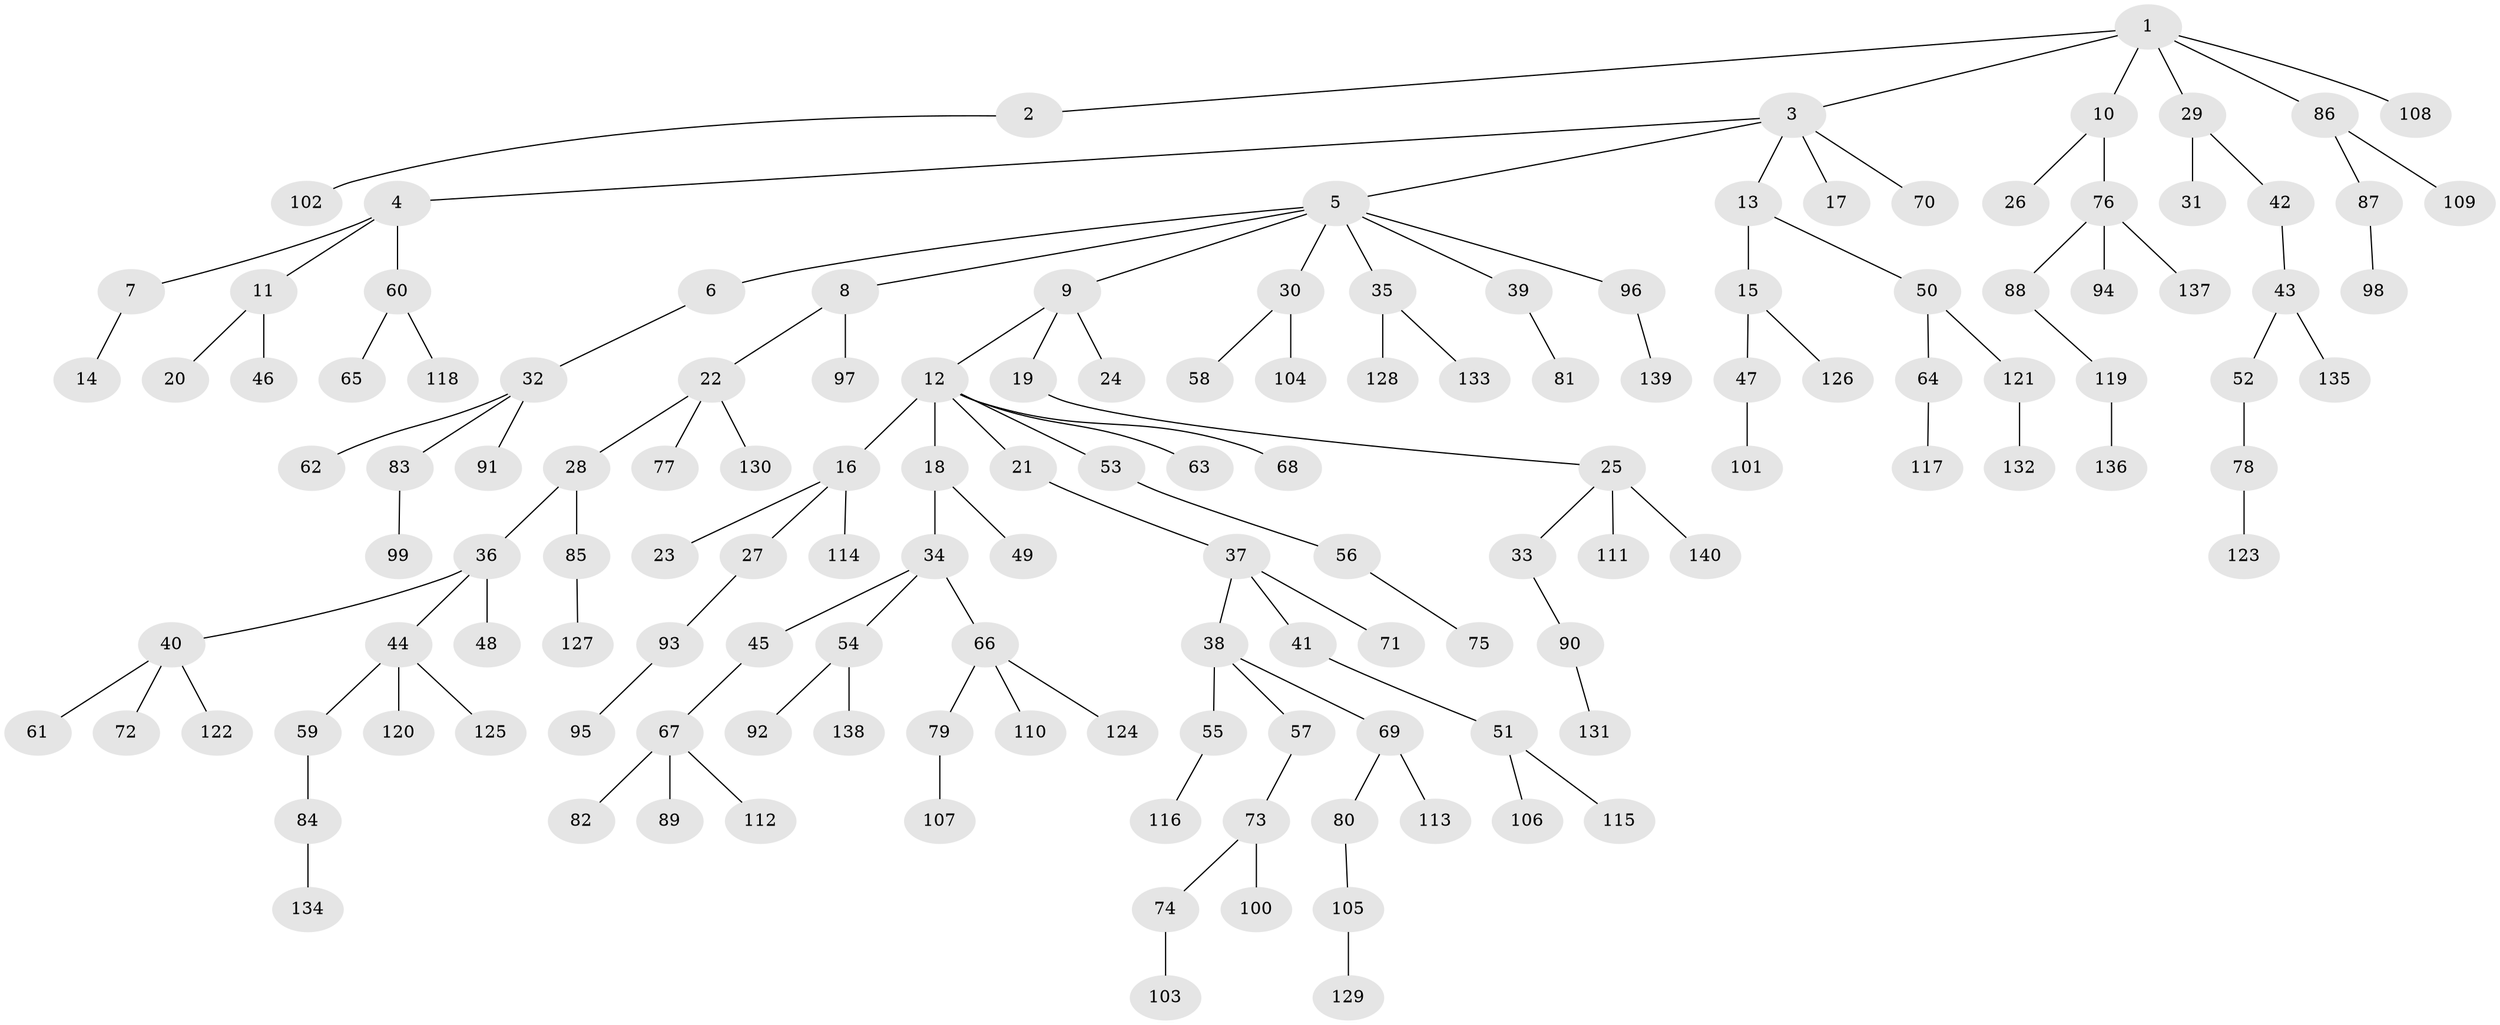 // coarse degree distribution, {1: 0.5918367346938775, 2: 0.2653061224489796, 5: 0.04081632653061224, 4: 0.061224489795918366, 12: 0.01020408163265306, 3: 0.01020408163265306, 16: 0.01020408163265306, 9: 0.01020408163265306}
// Generated by graph-tools (version 1.1) at 2025/57/03/04/25 21:57:03]
// undirected, 140 vertices, 139 edges
graph export_dot {
graph [start="1"]
  node [color=gray90,style=filled];
  1;
  2;
  3;
  4;
  5;
  6;
  7;
  8;
  9;
  10;
  11;
  12;
  13;
  14;
  15;
  16;
  17;
  18;
  19;
  20;
  21;
  22;
  23;
  24;
  25;
  26;
  27;
  28;
  29;
  30;
  31;
  32;
  33;
  34;
  35;
  36;
  37;
  38;
  39;
  40;
  41;
  42;
  43;
  44;
  45;
  46;
  47;
  48;
  49;
  50;
  51;
  52;
  53;
  54;
  55;
  56;
  57;
  58;
  59;
  60;
  61;
  62;
  63;
  64;
  65;
  66;
  67;
  68;
  69;
  70;
  71;
  72;
  73;
  74;
  75;
  76;
  77;
  78;
  79;
  80;
  81;
  82;
  83;
  84;
  85;
  86;
  87;
  88;
  89;
  90;
  91;
  92;
  93;
  94;
  95;
  96;
  97;
  98;
  99;
  100;
  101;
  102;
  103;
  104;
  105;
  106;
  107;
  108;
  109;
  110;
  111;
  112;
  113;
  114;
  115;
  116;
  117;
  118;
  119;
  120;
  121;
  122;
  123;
  124;
  125;
  126;
  127;
  128;
  129;
  130;
  131;
  132;
  133;
  134;
  135;
  136;
  137;
  138;
  139;
  140;
  1 -- 2;
  1 -- 3;
  1 -- 10;
  1 -- 29;
  1 -- 86;
  1 -- 108;
  2 -- 102;
  3 -- 4;
  3 -- 5;
  3 -- 13;
  3 -- 17;
  3 -- 70;
  4 -- 7;
  4 -- 11;
  4 -- 60;
  5 -- 6;
  5 -- 8;
  5 -- 9;
  5 -- 30;
  5 -- 35;
  5 -- 39;
  5 -- 96;
  6 -- 32;
  7 -- 14;
  8 -- 22;
  8 -- 97;
  9 -- 12;
  9 -- 19;
  9 -- 24;
  10 -- 26;
  10 -- 76;
  11 -- 20;
  11 -- 46;
  12 -- 16;
  12 -- 18;
  12 -- 21;
  12 -- 53;
  12 -- 63;
  12 -- 68;
  13 -- 15;
  13 -- 50;
  15 -- 47;
  15 -- 126;
  16 -- 23;
  16 -- 27;
  16 -- 114;
  18 -- 34;
  18 -- 49;
  19 -- 25;
  21 -- 37;
  22 -- 28;
  22 -- 77;
  22 -- 130;
  25 -- 33;
  25 -- 111;
  25 -- 140;
  27 -- 93;
  28 -- 36;
  28 -- 85;
  29 -- 31;
  29 -- 42;
  30 -- 58;
  30 -- 104;
  32 -- 62;
  32 -- 83;
  32 -- 91;
  33 -- 90;
  34 -- 45;
  34 -- 54;
  34 -- 66;
  35 -- 128;
  35 -- 133;
  36 -- 40;
  36 -- 44;
  36 -- 48;
  37 -- 38;
  37 -- 41;
  37 -- 71;
  38 -- 55;
  38 -- 57;
  38 -- 69;
  39 -- 81;
  40 -- 61;
  40 -- 72;
  40 -- 122;
  41 -- 51;
  42 -- 43;
  43 -- 52;
  43 -- 135;
  44 -- 59;
  44 -- 120;
  44 -- 125;
  45 -- 67;
  47 -- 101;
  50 -- 64;
  50 -- 121;
  51 -- 106;
  51 -- 115;
  52 -- 78;
  53 -- 56;
  54 -- 92;
  54 -- 138;
  55 -- 116;
  56 -- 75;
  57 -- 73;
  59 -- 84;
  60 -- 65;
  60 -- 118;
  64 -- 117;
  66 -- 79;
  66 -- 110;
  66 -- 124;
  67 -- 82;
  67 -- 89;
  67 -- 112;
  69 -- 80;
  69 -- 113;
  73 -- 74;
  73 -- 100;
  74 -- 103;
  76 -- 88;
  76 -- 94;
  76 -- 137;
  78 -- 123;
  79 -- 107;
  80 -- 105;
  83 -- 99;
  84 -- 134;
  85 -- 127;
  86 -- 87;
  86 -- 109;
  87 -- 98;
  88 -- 119;
  90 -- 131;
  93 -- 95;
  96 -- 139;
  105 -- 129;
  119 -- 136;
  121 -- 132;
}
